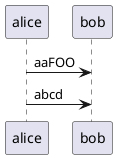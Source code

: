 @startuml

!unquoted function id($text1, $text2="FOO") return $text1 + $text2

alice -> bob : id(aa)
alice -> bob : id(ab,cd)

@enduml